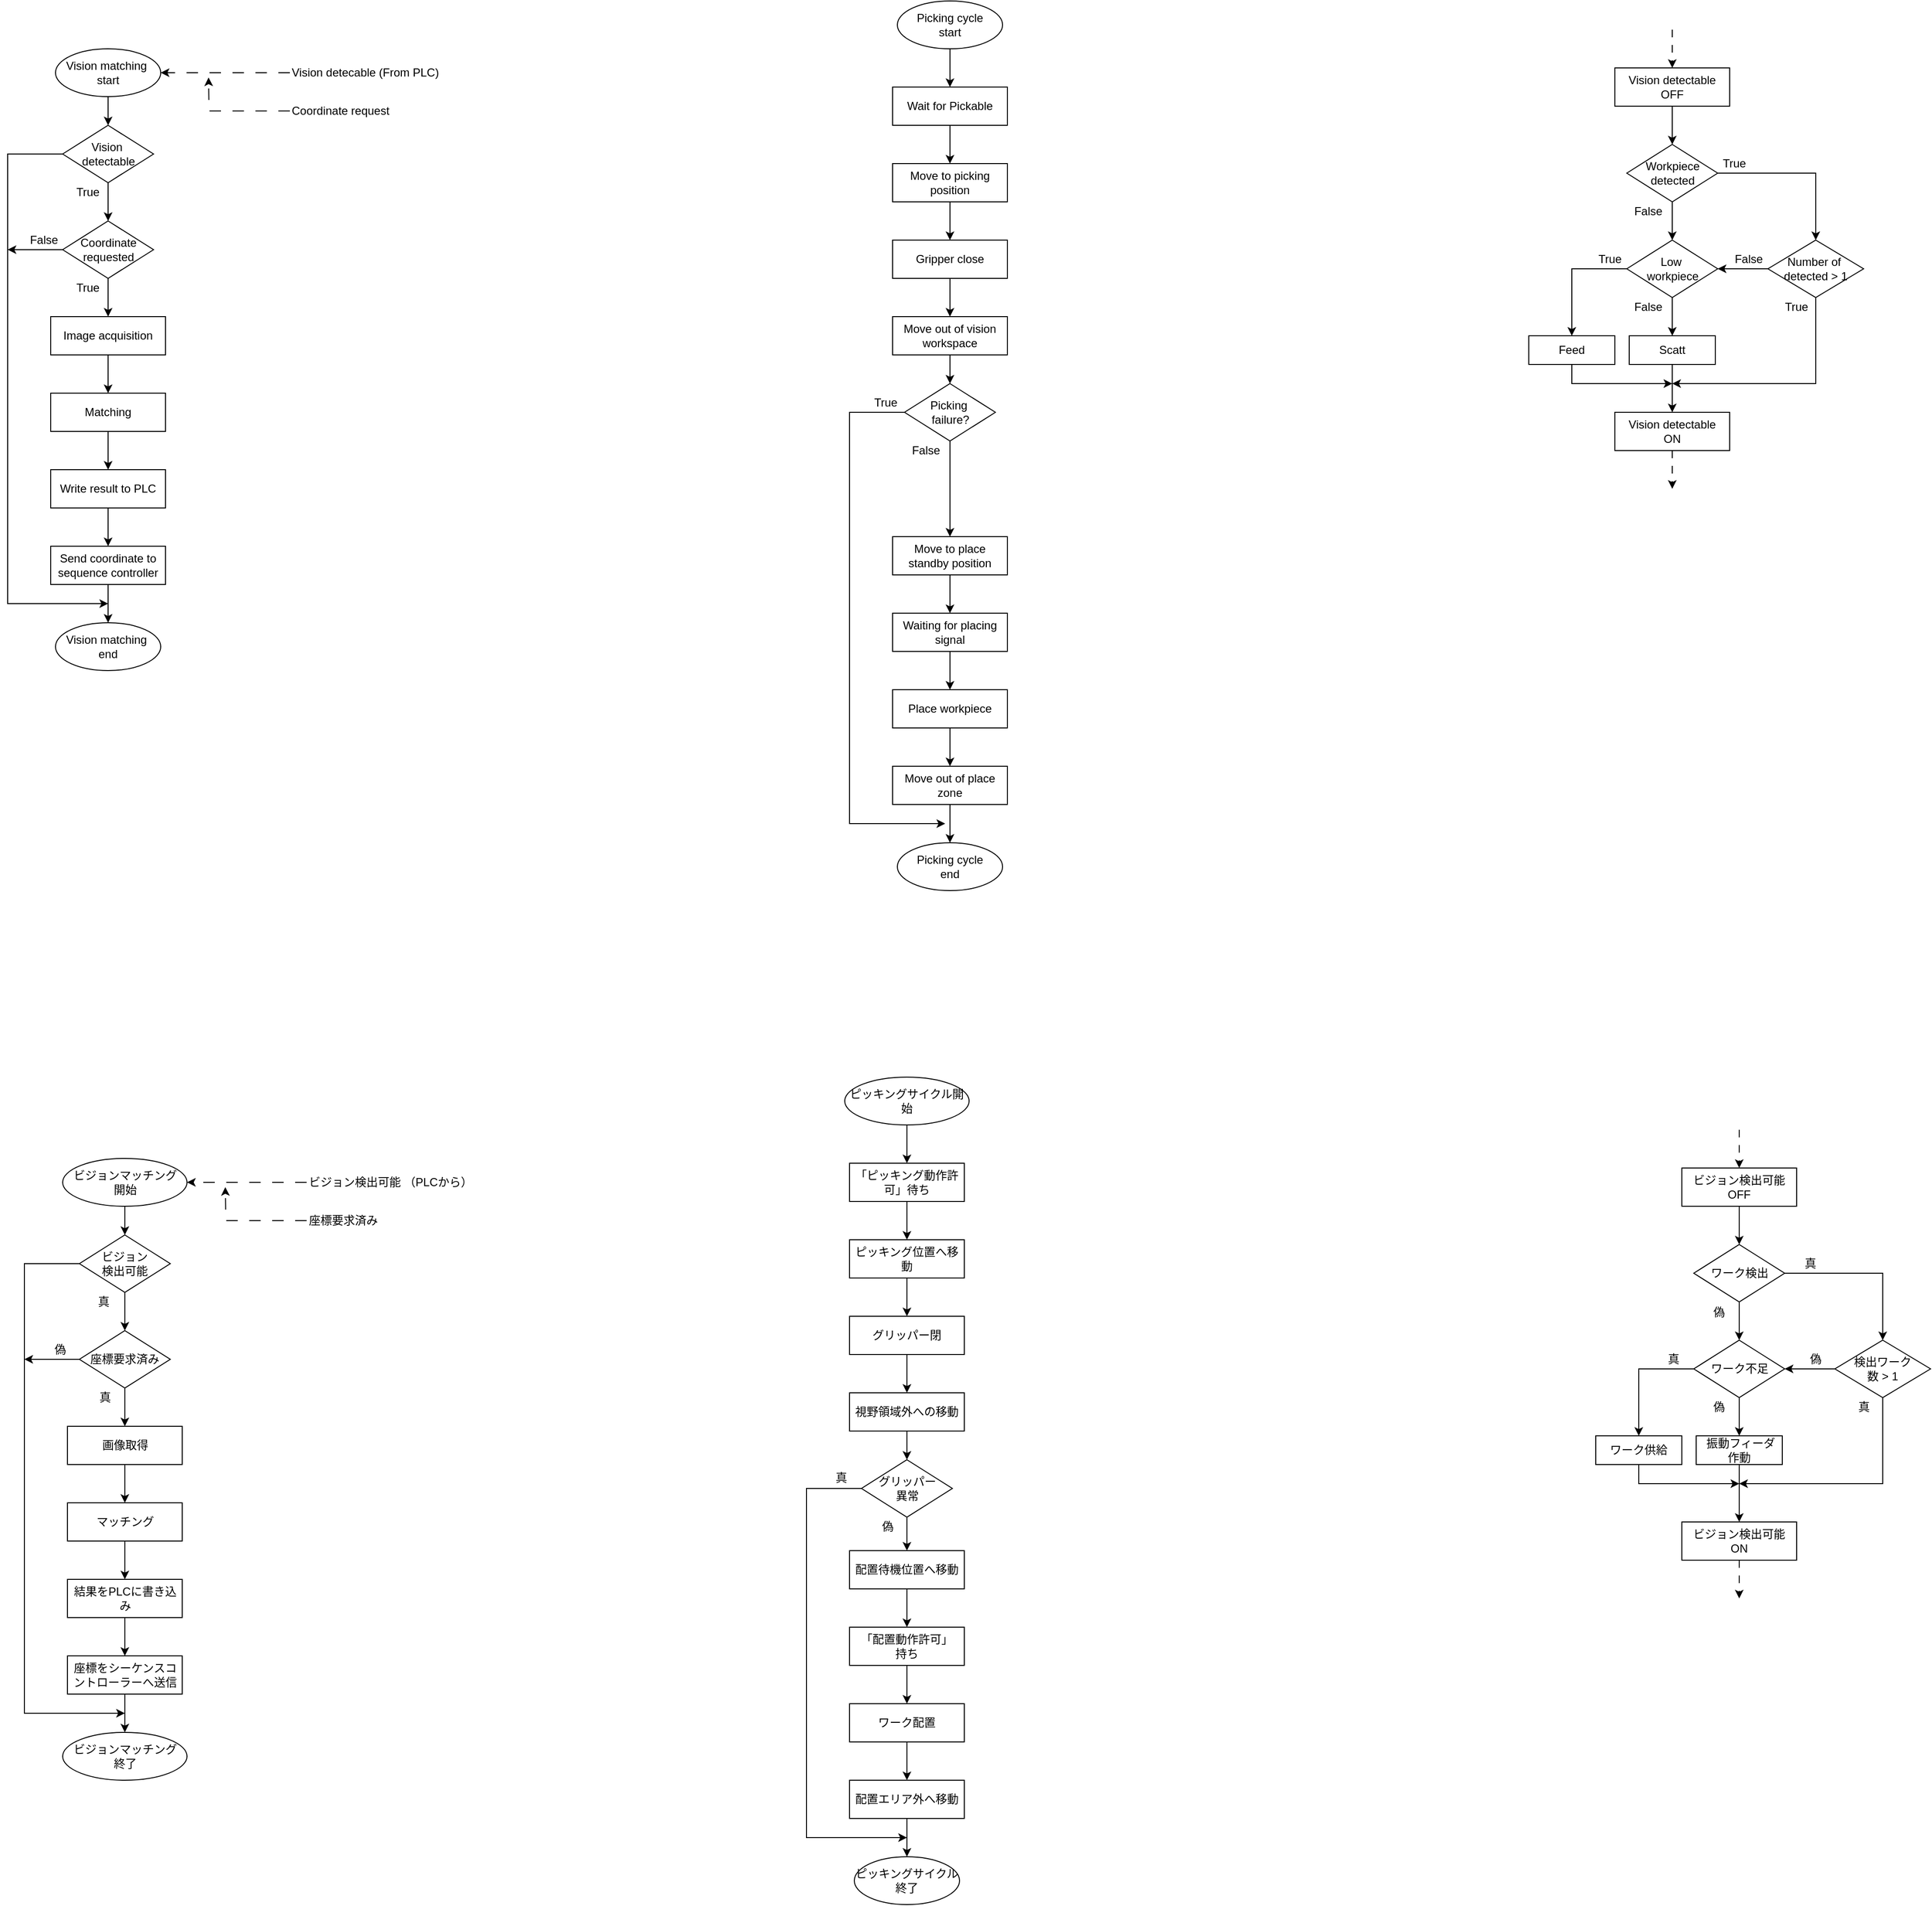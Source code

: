 <mxfile version="28.2.8">
  <diagram name="Page-1" id="Ecri18SrvrcFZe40nFy8">
    <mxGraphModel grid="1" page="1" gridSize="10" guides="1" tooltips="1" connect="1" arrows="1" fold="1" pageScale="1" pageWidth="850" pageHeight="1100" math="0" shadow="0">
      <root>
        <mxCell id="0" />
        <mxCell id="1" parent="0" />
        <mxCell id="Z6DM7grCVAEcrZtKitLY-8" style="edgeStyle=orthogonalEdgeStyle;rounded=0;orthogonalLoop=1;jettySize=auto;html=1;entryX=0.5;entryY=0;entryDx=0;entryDy=0;" edge="1" parent="1" source="Z6DM7grCVAEcrZtKitLY-1" target="Z6DM7grCVAEcrZtKitLY-6">
          <mxGeometry relative="1" as="geometry" />
        </mxCell>
        <mxCell id="Z6DM7grCVAEcrZtKitLY-1" value="Vision matching&amp;nbsp;&lt;div&gt;start&lt;/div&gt;" style="ellipse;whiteSpace=wrap;html=1;" vertex="1" parent="1">
          <mxGeometry x="270" y="80" width="110" height="50" as="geometry" />
        </mxCell>
        <mxCell id="Z6DM7grCVAEcrZtKitLY-11" style="edgeStyle=orthogonalEdgeStyle;rounded=0;orthogonalLoop=1;jettySize=auto;html=1;entryX=0.5;entryY=0;entryDx=0;entryDy=0;" edge="1" parent="1" source="Z6DM7grCVAEcrZtKitLY-2" target="Z6DM7grCVAEcrZtKitLY-3">
          <mxGeometry relative="1" as="geometry" />
        </mxCell>
        <mxCell id="Z6DM7grCVAEcrZtKitLY-2" value="Image&amp;nbsp;acquisition" style="rounded=0;whiteSpace=wrap;html=1;" vertex="1" parent="1">
          <mxGeometry x="265" y="360" width="120" height="40" as="geometry" />
        </mxCell>
        <mxCell id="Z6DM7grCVAEcrZtKitLY-12" style="edgeStyle=orthogonalEdgeStyle;rounded=0;orthogonalLoop=1;jettySize=auto;html=1;entryX=0.5;entryY=0;entryDx=0;entryDy=0;" edge="1" parent="1" source="Z6DM7grCVAEcrZtKitLY-3" target="Z6DM7grCVAEcrZtKitLY-4">
          <mxGeometry relative="1" as="geometry" />
        </mxCell>
        <mxCell id="Z6DM7grCVAEcrZtKitLY-3" value="Matching" style="rounded=0;whiteSpace=wrap;html=1;" vertex="1" parent="1">
          <mxGeometry x="265" y="440" width="120" height="40" as="geometry" />
        </mxCell>
        <mxCell id="Z6DM7grCVAEcrZtKitLY-13" style="edgeStyle=orthogonalEdgeStyle;rounded=0;orthogonalLoop=1;jettySize=auto;html=1;entryX=0.5;entryY=0;entryDx=0;entryDy=0;" edge="1" parent="1" source="Z6DM7grCVAEcrZtKitLY-4" target="Z6DM7grCVAEcrZtKitLY-5">
          <mxGeometry relative="1" as="geometry" />
        </mxCell>
        <mxCell id="Z6DM7grCVAEcrZtKitLY-4" value="Write result to PLC" style="rounded=0;whiteSpace=wrap;html=1;" vertex="1" parent="1">
          <mxGeometry x="265" y="520" width="120" height="40" as="geometry" />
        </mxCell>
        <mxCell id="Z6DM7grCVAEcrZtKitLY-16" style="edgeStyle=orthogonalEdgeStyle;rounded=0;orthogonalLoop=1;jettySize=auto;html=1;entryX=0.5;entryY=0;entryDx=0;entryDy=0;" edge="1" parent="1" source="Z6DM7grCVAEcrZtKitLY-5" target="Z6DM7grCVAEcrZtKitLY-15">
          <mxGeometry relative="1" as="geometry" />
        </mxCell>
        <mxCell id="Z6DM7grCVAEcrZtKitLY-5" value="Send coordinate to sequence controller" style="rounded=0;whiteSpace=wrap;html=1;" vertex="1" parent="1">
          <mxGeometry x="265" y="600" width="120" height="40" as="geometry" />
        </mxCell>
        <mxCell id="Z6DM7grCVAEcrZtKitLY-9" style="edgeStyle=orthogonalEdgeStyle;rounded=0;orthogonalLoop=1;jettySize=auto;html=1;" edge="1" parent="1" source="Z6DM7grCVAEcrZtKitLY-6" target="Z6DM7grCVAEcrZtKitLY-7">
          <mxGeometry relative="1" as="geometry" />
        </mxCell>
        <mxCell id="Z6DM7grCVAEcrZtKitLY-17" style="edgeStyle=orthogonalEdgeStyle;rounded=0;orthogonalLoop=1;jettySize=auto;html=1;exitX=0;exitY=0.5;exitDx=0;exitDy=0;" edge="1" parent="1" source="Z6DM7grCVAEcrZtKitLY-6">
          <mxGeometry relative="1" as="geometry">
            <mxPoint x="325" y="660" as="targetPoint" />
            <mxPoint x="220.0" y="191.579" as="sourcePoint" />
            <Array as="points">
              <mxPoint x="220" y="190" />
              <mxPoint x="220" y="660" />
            </Array>
          </mxGeometry>
        </mxCell>
        <mxCell id="Z6DM7grCVAEcrZtKitLY-6" value="Vision&amp;nbsp;&lt;div&gt;detectable&lt;/div&gt;" style="rhombus;whiteSpace=wrap;html=1;" vertex="1" parent="1">
          <mxGeometry x="277.5" y="160" width="95" height="60" as="geometry" />
        </mxCell>
        <mxCell id="Z6DM7grCVAEcrZtKitLY-10" style="edgeStyle=orthogonalEdgeStyle;rounded=0;orthogonalLoop=1;jettySize=auto;html=1;entryX=0.5;entryY=0;entryDx=0;entryDy=0;" edge="1" parent="1" source="Z6DM7grCVAEcrZtKitLY-7" target="Z6DM7grCVAEcrZtKitLY-2">
          <mxGeometry relative="1" as="geometry" />
        </mxCell>
        <mxCell id="Z6DM7grCVAEcrZtKitLY-18" style="edgeStyle=orthogonalEdgeStyle;rounded=0;orthogonalLoop=1;jettySize=auto;html=1;" edge="1" parent="1" source="Z6DM7grCVAEcrZtKitLY-7">
          <mxGeometry relative="1" as="geometry">
            <mxPoint x="220" y="290" as="targetPoint" />
          </mxGeometry>
        </mxCell>
        <mxCell id="Z6DM7grCVAEcrZtKitLY-7" value="Coordinate requested" style="rhombus;whiteSpace=wrap;html=1;" vertex="1" parent="1">
          <mxGeometry x="277.5" y="260" width="95" height="60" as="geometry" />
        </mxCell>
        <mxCell id="Z6DM7grCVAEcrZtKitLY-15" value="Vision matching&amp;nbsp;&lt;div&gt;end&lt;/div&gt;" style="ellipse;whiteSpace=wrap;html=1;" vertex="1" parent="1">
          <mxGeometry x="270" y="680" width="110" height="50" as="geometry" />
        </mxCell>
        <mxCell id="Z6DM7grCVAEcrZtKitLY-19" value="True" style="text;html=1;whiteSpace=wrap;strokeColor=none;fillColor=none;align=center;verticalAlign=middle;rounded=0;" vertex="1" parent="1">
          <mxGeometry x="283.5" y="220" width="40" height="20" as="geometry" />
        </mxCell>
        <mxCell id="Z6DM7grCVAEcrZtKitLY-20" value="True" style="text;html=1;whiteSpace=wrap;strokeColor=none;fillColor=none;align=center;verticalAlign=middle;rounded=0;" vertex="1" parent="1">
          <mxGeometry x="284" y="320" width="40" height="20" as="geometry" />
        </mxCell>
        <mxCell id="Z6DM7grCVAEcrZtKitLY-21" value="False" style="text;html=1;whiteSpace=wrap;strokeColor=none;fillColor=none;align=center;verticalAlign=middle;rounded=0;" vertex="1" parent="1">
          <mxGeometry x="237.5" y="270" width="40" height="20" as="geometry" />
        </mxCell>
        <mxCell id="Z6DM7grCVAEcrZtKitLY-22" value="False" style="text;html=1;whiteSpace=wrap;strokeColor=none;fillColor=none;align=center;verticalAlign=middle;rounded=0;" vertex="1" parent="1">
          <mxGeometry x="1160" y="490" width="40" height="20" as="geometry" />
        </mxCell>
        <mxCell id="Z6DM7grCVAEcrZtKitLY-26" style="edgeStyle=orthogonalEdgeStyle;rounded=0;orthogonalLoop=1;jettySize=auto;html=1;entryX=1;entryY=0.5;entryDx=0;entryDy=0;dashed=1;dashPattern=12 12;" edge="1" parent="1" source="Z6DM7grCVAEcrZtKitLY-24" target="Z6DM7grCVAEcrZtKitLY-1">
          <mxGeometry relative="1" as="geometry" />
        </mxCell>
        <mxCell id="Z6DM7grCVAEcrZtKitLY-24" value="Vision detecable (From PLC)" style="text;html=1;whiteSpace=wrap;strokeColor=none;fillColor=none;align=left;verticalAlign=middle;rounded=0;" vertex="1" parent="1">
          <mxGeometry x="515" y="90" width="165" height="30" as="geometry" />
        </mxCell>
        <mxCell id="Z6DM7grCVAEcrZtKitLY-27" style="edgeStyle=orthogonalEdgeStyle;rounded=0;orthogonalLoop=1;jettySize=auto;html=1;dashed=1;dashPattern=12 12;" edge="1" parent="1" source="Z6DM7grCVAEcrZtKitLY-25">
          <mxGeometry relative="1" as="geometry">
            <mxPoint x="430" y="110" as="targetPoint" />
          </mxGeometry>
        </mxCell>
        <mxCell id="Z6DM7grCVAEcrZtKitLY-25" value="Coordinate request" style="text;html=1;whiteSpace=wrap;strokeColor=none;fillColor=none;align=left;verticalAlign=middle;rounded=0;" vertex="1" parent="1">
          <mxGeometry x="515" y="130" width="115" height="30" as="geometry" />
        </mxCell>
        <mxCell id="Z6DM7grCVAEcrZtKitLY-46" style="edgeStyle=orthogonalEdgeStyle;rounded=0;orthogonalLoop=1;jettySize=auto;html=1;entryX=0.5;entryY=0;entryDx=0;entryDy=0;" edge="1" parent="1" source="Z6DM7grCVAEcrZtKitLY-30" target="Z6DM7grCVAEcrZtKitLY-34">
          <mxGeometry relative="1" as="geometry" />
        </mxCell>
        <mxCell id="Z6DM7grCVAEcrZtKitLY-30" value="Picking cycle&lt;div&gt;start&lt;/div&gt;" style="ellipse;whiteSpace=wrap;html=1;" vertex="1" parent="1">
          <mxGeometry x="1150" y="30" width="110" height="50" as="geometry" />
        </mxCell>
        <mxCell id="Z6DM7grCVAEcrZtKitLY-31" value="Picking cycle&lt;div&gt;end&lt;/div&gt;" style="ellipse;whiteSpace=wrap;html=1;" vertex="1" parent="1">
          <mxGeometry x="1150" y="910" width="110" height="50" as="geometry" />
        </mxCell>
        <mxCell id="Z6DM7grCVAEcrZtKitLY-47" style="edgeStyle=orthogonalEdgeStyle;rounded=0;orthogonalLoop=1;jettySize=auto;html=1;entryX=0.5;entryY=0;entryDx=0;entryDy=0;" edge="1" parent="1" source="Z6DM7grCVAEcrZtKitLY-34" target="Z6DM7grCVAEcrZtKitLY-35">
          <mxGeometry relative="1" as="geometry" />
        </mxCell>
        <mxCell id="Z6DM7grCVAEcrZtKitLY-34" value="Wait for Pickable" style="rounded=0;whiteSpace=wrap;html=1;" vertex="1" parent="1">
          <mxGeometry x="1145" y="120" width="120" height="40" as="geometry" />
        </mxCell>
        <mxCell id="Z6DM7grCVAEcrZtKitLY-49" style="edgeStyle=orthogonalEdgeStyle;rounded=0;orthogonalLoop=1;jettySize=auto;html=1;entryX=0.5;entryY=0;entryDx=0;entryDy=0;" edge="1" parent="1" source="Z6DM7grCVAEcrZtKitLY-35" target="Z6DM7grCVAEcrZtKitLY-36">
          <mxGeometry relative="1" as="geometry" />
        </mxCell>
        <mxCell id="Z6DM7grCVAEcrZtKitLY-35" value="Move to picking position" style="rounded=0;whiteSpace=wrap;html=1;" vertex="1" parent="1">
          <mxGeometry x="1145" y="200" width="120" height="40" as="geometry" />
        </mxCell>
        <mxCell id="Z6DM7grCVAEcrZtKitLY-50" style="edgeStyle=orthogonalEdgeStyle;rounded=0;orthogonalLoop=1;jettySize=auto;html=1;entryX=0.5;entryY=0;entryDx=0;entryDy=0;" edge="1" parent="1" source="Z6DM7grCVAEcrZtKitLY-36" target="Z6DM7grCVAEcrZtKitLY-37">
          <mxGeometry relative="1" as="geometry" />
        </mxCell>
        <mxCell id="Z6DM7grCVAEcrZtKitLY-36" value="Gripper close" style="rounded=0;whiteSpace=wrap;html=1;" vertex="1" parent="1">
          <mxGeometry x="1145" y="280" width="120" height="40" as="geometry" />
        </mxCell>
        <mxCell id="Z6DM7grCVAEcrZtKitLY-51" style="edgeStyle=orthogonalEdgeStyle;rounded=0;orthogonalLoop=1;jettySize=auto;html=1;entryX=0.5;entryY=0;entryDx=0;entryDy=0;" edge="1" parent="1" source="Z6DM7grCVAEcrZtKitLY-37" target="Z6DM7grCVAEcrZtKitLY-41">
          <mxGeometry relative="1" as="geometry" />
        </mxCell>
        <mxCell id="Z6DM7grCVAEcrZtKitLY-37" value="Move out of vision workspace" style="rounded=0;whiteSpace=wrap;html=1;" vertex="1" parent="1">
          <mxGeometry x="1145" y="360" width="120" height="40" as="geometry" />
        </mxCell>
        <mxCell id="Z6DM7grCVAEcrZtKitLY-54" style="edgeStyle=orthogonalEdgeStyle;rounded=0;orthogonalLoop=1;jettySize=auto;html=1;entryX=0.5;entryY=0;entryDx=0;entryDy=0;" edge="1" parent="1" source="Z6DM7grCVAEcrZtKitLY-38" target="Z6DM7grCVAEcrZtKitLY-43">
          <mxGeometry relative="1" as="geometry" />
        </mxCell>
        <mxCell id="Z6DM7grCVAEcrZtKitLY-38" value="Move to place&lt;div&gt;standby position&lt;/div&gt;" style="rounded=0;whiteSpace=wrap;html=1;" vertex="1" parent="1">
          <mxGeometry x="1145" y="590" width="120" height="40" as="geometry" />
        </mxCell>
        <mxCell id="Z6DM7grCVAEcrZtKitLY-52" style="edgeStyle=orthogonalEdgeStyle;rounded=0;orthogonalLoop=1;jettySize=auto;html=1;entryX=0.5;entryY=0;entryDx=0;entryDy=0;" edge="1" parent="1" source="Z6DM7grCVAEcrZtKitLY-41" target="Z6DM7grCVAEcrZtKitLY-38">
          <mxGeometry relative="1" as="geometry">
            <mxPoint x="1205" y="520" as="targetPoint" />
          </mxGeometry>
        </mxCell>
        <mxCell id="Z6DM7grCVAEcrZtKitLY-59" style="edgeStyle=orthogonalEdgeStyle;rounded=0;orthogonalLoop=1;jettySize=auto;html=1;" edge="1" parent="1" source="Z6DM7grCVAEcrZtKitLY-41">
          <mxGeometry relative="1" as="geometry">
            <mxPoint x="1200" y="890" as="targetPoint" />
            <Array as="points">
              <mxPoint x="1100" y="460" />
              <mxPoint x="1100" y="890" />
            </Array>
          </mxGeometry>
        </mxCell>
        <mxCell id="Z6DM7grCVAEcrZtKitLY-41" value="Picking&amp;nbsp;&lt;div&gt;failure?&lt;/div&gt;" style="rhombus;whiteSpace=wrap;html=1;" vertex="1" parent="1">
          <mxGeometry x="1157.5" y="430" width="95" height="60" as="geometry" />
        </mxCell>
        <mxCell id="Z6DM7grCVAEcrZtKitLY-55" style="edgeStyle=orthogonalEdgeStyle;rounded=0;orthogonalLoop=1;jettySize=auto;html=1;entryX=0.5;entryY=0;entryDx=0;entryDy=0;" edge="1" parent="1" source="Z6DM7grCVAEcrZtKitLY-43" target="Z6DM7grCVAEcrZtKitLY-44">
          <mxGeometry relative="1" as="geometry" />
        </mxCell>
        <mxCell id="Z6DM7grCVAEcrZtKitLY-43" value="Waiting for placing&lt;div&gt;signal&lt;/div&gt;" style="rounded=0;whiteSpace=wrap;html=1;" vertex="1" parent="1">
          <mxGeometry x="1145" y="670" width="120" height="40" as="geometry" />
        </mxCell>
        <mxCell id="Z6DM7grCVAEcrZtKitLY-56" style="edgeStyle=orthogonalEdgeStyle;rounded=0;orthogonalLoop=1;jettySize=auto;html=1;" edge="1" parent="1" source="Z6DM7grCVAEcrZtKitLY-44" target="Z6DM7grCVAEcrZtKitLY-45">
          <mxGeometry relative="1" as="geometry" />
        </mxCell>
        <mxCell id="Z6DM7grCVAEcrZtKitLY-44" value="Place workpiece" style="rounded=0;whiteSpace=wrap;html=1;" vertex="1" parent="1">
          <mxGeometry x="1145" y="750" width="120" height="40" as="geometry" />
        </mxCell>
        <mxCell id="Z6DM7grCVAEcrZtKitLY-57" style="edgeStyle=orthogonalEdgeStyle;rounded=0;orthogonalLoop=1;jettySize=auto;html=1;entryX=0.5;entryY=0;entryDx=0;entryDy=0;" edge="1" parent="1" source="Z6DM7grCVAEcrZtKitLY-45" target="Z6DM7grCVAEcrZtKitLY-31">
          <mxGeometry relative="1" as="geometry" />
        </mxCell>
        <mxCell id="Z6DM7grCVAEcrZtKitLY-45" value="Move out of place zone" style="rounded=0;whiteSpace=wrap;html=1;" vertex="1" parent="1">
          <mxGeometry x="1145" y="830" width="120" height="40" as="geometry" />
        </mxCell>
        <mxCell id="Z6DM7grCVAEcrZtKitLY-62" value="True" style="text;html=1;whiteSpace=wrap;strokeColor=none;fillColor=none;align=center;verticalAlign=middle;rounded=0;" vertex="1" parent="1">
          <mxGeometry x="1117.5" y="440" width="40" height="20" as="geometry" />
        </mxCell>
        <mxCell id="Z6DM7grCVAEcrZtKitLY-85" style="edgeStyle=orthogonalEdgeStyle;rounded=0;orthogonalLoop=1;jettySize=auto;html=1;entryX=0.5;entryY=0;entryDx=0;entryDy=0;" edge="1" parent="1" source="Z6DM7grCVAEcrZtKitLY-64" target="Z6DM7grCVAEcrZtKitLY-69">
          <mxGeometry relative="1" as="geometry" />
        </mxCell>
        <mxCell id="Z6DM7grCVAEcrZtKitLY-88" style="edgeStyle=orthogonalEdgeStyle;rounded=0;orthogonalLoop=1;jettySize=auto;html=1;entryX=0.5;entryY=0;entryDx=0;entryDy=0;" edge="1" parent="1" source="Z6DM7grCVAEcrZtKitLY-64" target="Z6DM7grCVAEcrZtKitLY-65">
          <mxGeometry relative="1" as="geometry" />
        </mxCell>
        <mxCell id="Z6DM7grCVAEcrZtKitLY-64" value="Workpiece detected" style="rhombus;whiteSpace=wrap;html=1;" vertex="1" parent="1">
          <mxGeometry x="1912.5" y="180" width="95" height="60" as="geometry" />
        </mxCell>
        <mxCell id="Z6DM7grCVAEcrZtKitLY-87" style="edgeStyle=orthogonalEdgeStyle;rounded=0;orthogonalLoop=1;jettySize=auto;html=1;exitX=0.5;exitY=1;exitDx=0;exitDy=0;" edge="1" parent="1" source="Z6DM7grCVAEcrZtKitLY-65">
          <mxGeometry relative="1" as="geometry">
            <mxPoint x="1960" y="430" as="targetPoint" />
            <mxPoint x="2107.487" y="349.992" as="sourcePoint" />
            <Array as="points">
              <mxPoint x="2110" y="430" />
            </Array>
          </mxGeometry>
        </mxCell>
        <mxCell id="Z6DM7grCVAEcrZtKitLY-97" style="edgeStyle=orthogonalEdgeStyle;rounded=0;orthogonalLoop=1;jettySize=auto;html=1;entryX=1;entryY=0.5;entryDx=0;entryDy=0;" edge="1" parent="1" source="Z6DM7grCVAEcrZtKitLY-65" target="Z6DM7grCVAEcrZtKitLY-69">
          <mxGeometry relative="1" as="geometry" />
        </mxCell>
        <mxCell id="Z6DM7grCVAEcrZtKitLY-65" value="Number of&amp;nbsp;&lt;div&gt;detected &amp;gt; 1&lt;/div&gt;" style="rhombus;whiteSpace=wrap;html=1;" vertex="1" parent="1">
          <mxGeometry x="2060" y="280" width="100" height="60" as="geometry" />
        </mxCell>
        <mxCell id="Z6DM7grCVAEcrZtKitLY-72" style="edgeStyle=orthogonalEdgeStyle;rounded=0;orthogonalLoop=1;jettySize=auto;html=1;entryX=0.5;entryY=0;entryDx=0;entryDy=0;" edge="1" parent="1" source="Z6DM7grCVAEcrZtKitLY-66" target="Z6DM7grCVAEcrZtKitLY-64">
          <mxGeometry relative="1" as="geometry" />
        </mxCell>
        <mxCell id="Z6DM7grCVAEcrZtKitLY-66" value="Vision detectable&lt;div&gt;OFF&lt;/div&gt;" style="rounded=0;whiteSpace=wrap;html=1;" vertex="1" parent="1">
          <mxGeometry x="1900" y="100" width="120" height="40" as="geometry" />
        </mxCell>
        <mxCell id="Z6DM7grCVAEcrZtKitLY-68" value="Vision detectable&lt;div&gt;ON&lt;/div&gt;" style="rounded=0;whiteSpace=wrap;html=1;" vertex="1" parent="1">
          <mxGeometry x="1900" y="460" width="120" height="40" as="geometry" />
        </mxCell>
        <mxCell id="Z6DM7grCVAEcrZtKitLY-76" style="edgeStyle=orthogonalEdgeStyle;rounded=0;orthogonalLoop=1;jettySize=auto;html=1;entryX=0.5;entryY=0;entryDx=0;entryDy=0;" edge="1" parent="1" source="Z6DM7grCVAEcrZtKitLY-69" target="Z6DM7grCVAEcrZtKitLY-70">
          <mxGeometry relative="1" as="geometry" />
        </mxCell>
        <mxCell id="Z6DM7grCVAEcrZtKitLY-84" style="edgeStyle=orthogonalEdgeStyle;rounded=0;orthogonalLoop=1;jettySize=auto;html=1;entryX=0.5;entryY=0;entryDx=0;entryDy=0;" edge="1" parent="1" source="Z6DM7grCVAEcrZtKitLY-69" target="Z6DM7grCVAEcrZtKitLY-71">
          <mxGeometry relative="1" as="geometry" />
        </mxCell>
        <mxCell id="Z6DM7grCVAEcrZtKitLY-69" value="Low&amp;nbsp;&lt;div&gt;workpiece&lt;/div&gt;" style="rhombus;whiteSpace=wrap;html=1;" vertex="1" parent="1">
          <mxGeometry x="1912.5" y="280" width="95" height="60" as="geometry" />
        </mxCell>
        <mxCell id="Z6DM7grCVAEcrZtKitLY-80" style="edgeStyle=orthogonalEdgeStyle;rounded=0;orthogonalLoop=1;jettySize=auto;html=1;" edge="1" parent="1" source="Z6DM7grCVAEcrZtKitLY-70">
          <mxGeometry relative="1" as="geometry">
            <mxPoint x="1960" y="430" as="targetPoint" />
            <Array as="points">
              <mxPoint x="1855" y="430" />
            </Array>
          </mxGeometry>
        </mxCell>
        <mxCell id="Z6DM7grCVAEcrZtKitLY-70" value="Feed" style="rounded=0;whiteSpace=wrap;html=1;" vertex="1" parent="1">
          <mxGeometry x="1810" y="380" width="90" height="30" as="geometry" />
        </mxCell>
        <mxCell id="Z6DM7grCVAEcrZtKitLY-77" style="edgeStyle=orthogonalEdgeStyle;rounded=0;orthogonalLoop=1;jettySize=auto;html=1;entryX=0.5;entryY=0;entryDx=0;entryDy=0;" edge="1" parent="1" source="Z6DM7grCVAEcrZtKitLY-71" target="Z6DM7grCVAEcrZtKitLY-68">
          <mxGeometry relative="1" as="geometry" />
        </mxCell>
        <mxCell id="Z6DM7grCVAEcrZtKitLY-71" value="Scatt" style="rounded=0;whiteSpace=wrap;html=1;" vertex="1" parent="1">
          <mxGeometry x="1915" y="380" width="90" height="30" as="geometry" />
        </mxCell>
        <mxCell id="Z6DM7grCVAEcrZtKitLY-89" value="" style="endArrow=classic;html=1;rounded=0;entryX=0.5;entryY=0;entryDx=0;entryDy=0;dashed=1;dashPattern=8 8;" edge="1" parent="1" target="Z6DM7grCVAEcrZtKitLY-66">
          <mxGeometry width="50" height="50" relative="1" as="geometry">
            <mxPoint x="1960" y="60" as="sourcePoint" />
            <mxPoint x="1900" y="40" as="targetPoint" />
          </mxGeometry>
        </mxCell>
        <mxCell id="Z6DM7grCVAEcrZtKitLY-92" value="" style="endArrow=classic;html=1;rounded=0;exitX=0.5;exitY=1;exitDx=0;exitDy=0;dashed=1;dashPattern=8 8;" edge="1" parent="1" source="Z6DM7grCVAEcrZtKitLY-68">
          <mxGeometry width="50" height="50" relative="1" as="geometry">
            <mxPoint x="1959.7" y="510" as="sourcePoint" />
            <mxPoint x="1960" y="540" as="targetPoint" />
          </mxGeometry>
        </mxCell>
        <mxCell id="Z6DM7grCVAEcrZtKitLY-93" value="True" style="text;html=1;whiteSpace=wrap;strokeColor=none;fillColor=none;align=center;verticalAlign=middle;rounded=0;" vertex="1" parent="1">
          <mxGeometry x="2005" y="190" width="40" height="20" as="geometry" />
        </mxCell>
        <mxCell id="Z6DM7grCVAEcrZtKitLY-96" value="True" style="text;html=1;whiteSpace=wrap;strokeColor=none;fillColor=none;align=center;verticalAlign=middle;rounded=0;" vertex="1" parent="1">
          <mxGeometry x="1875" y="290" width="40" height="20" as="geometry" />
        </mxCell>
        <mxCell id="Z6DM7grCVAEcrZtKitLY-99" value="False" style="text;html=1;whiteSpace=wrap;strokeColor=none;fillColor=none;align=center;verticalAlign=middle;rounded=0;" vertex="1" parent="1">
          <mxGeometry x="1915" y="340" width="40" height="20" as="geometry" />
        </mxCell>
        <mxCell id="Z6DM7grCVAEcrZtKitLY-102" value="False" style="text;html=1;whiteSpace=wrap;strokeColor=none;fillColor=none;align=center;verticalAlign=middle;rounded=0;" vertex="1" parent="1">
          <mxGeometry x="1915" y="240" width="40" height="20" as="geometry" />
        </mxCell>
        <mxCell id="Z6DM7grCVAEcrZtKitLY-103" value="False" style="text;html=1;whiteSpace=wrap;strokeColor=none;fillColor=none;align=center;verticalAlign=middle;rounded=0;" vertex="1" parent="1">
          <mxGeometry x="2020" y="290" width="40" height="20" as="geometry" />
        </mxCell>
        <mxCell id="Z6DM7grCVAEcrZtKitLY-104" value="True" style="text;html=1;whiteSpace=wrap;strokeColor=none;fillColor=none;align=center;verticalAlign=middle;rounded=0;" vertex="1" parent="1">
          <mxGeometry x="2070" y="340" width="40" height="20" as="geometry" />
        </mxCell>
        <mxCell id="Z6DM7grCVAEcrZtKitLY-106" style="edgeStyle=orthogonalEdgeStyle;rounded=0;orthogonalLoop=1;jettySize=auto;html=1;entryX=0.5;entryY=0;entryDx=0;entryDy=0;" edge="1" parent="1" source="Z6DM7grCVAEcrZtKitLY-107" target="Z6DM7grCVAEcrZtKitLY-118">
          <mxGeometry relative="1" as="geometry" />
        </mxCell>
        <mxCell id="Z6DM7grCVAEcrZtKitLY-107" value="ビジョンマッチング&lt;div&gt;開始&lt;/div&gt;" style="ellipse;whiteSpace=wrap;html=1;" vertex="1" parent="1">
          <mxGeometry x="277.5" y="1240" width="130" height="50" as="geometry" />
        </mxCell>
        <mxCell id="Z6DM7grCVAEcrZtKitLY-108" style="edgeStyle=orthogonalEdgeStyle;rounded=0;orthogonalLoop=1;jettySize=auto;html=1;entryX=0.5;entryY=0;entryDx=0;entryDy=0;" edge="1" parent="1" source="Z6DM7grCVAEcrZtKitLY-109" target="Z6DM7grCVAEcrZtKitLY-111">
          <mxGeometry relative="1" as="geometry" />
        </mxCell>
        <mxCell id="Z6DM7grCVAEcrZtKitLY-109" value="画像取得" style="rounded=0;whiteSpace=wrap;html=1;" vertex="1" parent="1">
          <mxGeometry x="282.5" y="1520" width="120" height="40" as="geometry" />
        </mxCell>
        <mxCell id="Z6DM7grCVAEcrZtKitLY-110" style="edgeStyle=orthogonalEdgeStyle;rounded=0;orthogonalLoop=1;jettySize=auto;html=1;entryX=0.5;entryY=0;entryDx=0;entryDy=0;" edge="1" parent="1" source="Z6DM7grCVAEcrZtKitLY-111" target="Z6DM7grCVAEcrZtKitLY-113">
          <mxGeometry relative="1" as="geometry" />
        </mxCell>
        <mxCell id="Z6DM7grCVAEcrZtKitLY-111" value="マッチング" style="rounded=0;whiteSpace=wrap;html=1;" vertex="1" parent="1">
          <mxGeometry x="282.5" y="1600" width="120" height="40" as="geometry" />
        </mxCell>
        <mxCell id="Z6DM7grCVAEcrZtKitLY-112" style="edgeStyle=orthogonalEdgeStyle;rounded=0;orthogonalLoop=1;jettySize=auto;html=1;entryX=0.5;entryY=0;entryDx=0;entryDy=0;" edge="1" parent="1" source="Z6DM7grCVAEcrZtKitLY-113" target="Z6DM7grCVAEcrZtKitLY-115">
          <mxGeometry relative="1" as="geometry" />
        </mxCell>
        <mxCell id="Z6DM7grCVAEcrZtKitLY-113" value="結果をPLCに書き込み" style="rounded=0;whiteSpace=wrap;html=1;" vertex="1" parent="1">
          <mxGeometry x="282.5" y="1680" width="120" height="40" as="geometry" />
        </mxCell>
        <mxCell id="Z6DM7grCVAEcrZtKitLY-114" style="edgeStyle=orthogonalEdgeStyle;rounded=0;orthogonalLoop=1;jettySize=auto;html=1;entryX=0.5;entryY=0;entryDx=0;entryDy=0;" edge="1" parent="1" source="Z6DM7grCVAEcrZtKitLY-115" target="Z6DM7grCVAEcrZtKitLY-122">
          <mxGeometry relative="1" as="geometry" />
        </mxCell>
        <mxCell id="Z6DM7grCVAEcrZtKitLY-115" value="座標をシーケンスコントローラーへ送信" style="rounded=0;whiteSpace=wrap;html=1;" vertex="1" parent="1">
          <mxGeometry x="282.5" y="1760" width="120" height="40" as="geometry" />
        </mxCell>
        <mxCell id="Z6DM7grCVAEcrZtKitLY-116" style="edgeStyle=orthogonalEdgeStyle;rounded=0;orthogonalLoop=1;jettySize=auto;html=1;" edge="1" parent="1" source="Z6DM7grCVAEcrZtKitLY-118" target="Z6DM7grCVAEcrZtKitLY-121">
          <mxGeometry relative="1" as="geometry" />
        </mxCell>
        <mxCell id="Z6DM7grCVAEcrZtKitLY-117" style="edgeStyle=orthogonalEdgeStyle;rounded=0;orthogonalLoop=1;jettySize=auto;html=1;exitX=0;exitY=0.5;exitDx=0;exitDy=0;" edge="1" parent="1" source="Z6DM7grCVAEcrZtKitLY-118">
          <mxGeometry relative="1" as="geometry">
            <mxPoint x="342.5" y="1820" as="targetPoint" />
            <mxPoint x="237.5" y="1351.579" as="sourcePoint" />
            <Array as="points">
              <mxPoint x="237.5" y="1350" />
              <mxPoint x="237.5" y="1820" />
            </Array>
          </mxGeometry>
        </mxCell>
        <mxCell id="Z6DM7grCVAEcrZtKitLY-118" value="ビジョン&lt;div&gt;検出可能&lt;/div&gt;" style="rhombus;whiteSpace=wrap;html=1;" vertex="1" parent="1">
          <mxGeometry x="295" y="1320" width="95" height="60" as="geometry" />
        </mxCell>
        <mxCell id="Z6DM7grCVAEcrZtKitLY-119" style="edgeStyle=orthogonalEdgeStyle;rounded=0;orthogonalLoop=1;jettySize=auto;html=1;entryX=0.5;entryY=0;entryDx=0;entryDy=0;" edge="1" parent="1" source="Z6DM7grCVAEcrZtKitLY-121" target="Z6DM7grCVAEcrZtKitLY-109">
          <mxGeometry relative="1" as="geometry" />
        </mxCell>
        <mxCell id="Z6DM7grCVAEcrZtKitLY-120" style="edgeStyle=orthogonalEdgeStyle;rounded=0;orthogonalLoop=1;jettySize=auto;html=1;" edge="1" parent="1" source="Z6DM7grCVAEcrZtKitLY-121">
          <mxGeometry relative="1" as="geometry">
            <mxPoint x="237.5" y="1450" as="targetPoint" />
          </mxGeometry>
        </mxCell>
        <mxCell id="Z6DM7grCVAEcrZtKitLY-121" value="座標要求済み" style="rhombus;whiteSpace=wrap;html=1;" vertex="1" parent="1">
          <mxGeometry x="295" y="1420" width="95" height="60" as="geometry" />
        </mxCell>
        <mxCell id="Z6DM7grCVAEcrZtKitLY-122" value="ビジョンマッチング&lt;div&gt;終了&lt;/div&gt;" style="ellipse;whiteSpace=wrap;html=1;" vertex="1" parent="1">
          <mxGeometry x="277.5" y="1840" width="130" height="50" as="geometry" />
        </mxCell>
        <mxCell id="Z6DM7grCVAEcrZtKitLY-123" value="真" style="text;html=1;whiteSpace=wrap;strokeColor=none;fillColor=none;align=center;verticalAlign=middle;rounded=0;" vertex="1" parent="1">
          <mxGeometry x="300" y="1380" width="41" height="20" as="geometry" />
        </mxCell>
        <mxCell id="Z6DM7grCVAEcrZtKitLY-124" value="真" style="text;html=1;whiteSpace=wrap;strokeColor=none;fillColor=none;align=center;verticalAlign=middle;rounded=0;" vertex="1" parent="1">
          <mxGeometry x="301.5" y="1480" width="40" height="20" as="geometry" />
        </mxCell>
        <mxCell id="Z6DM7grCVAEcrZtKitLY-125" value="偽" style="text;html=1;whiteSpace=wrap;strokeColor=none;fillColor=none;align=center;verticalAlign=middle;rounded=0;" vertex="1" parent="1">
          <mxGeometry x="255" y="1430" width="40" height="20" as="geometry" />
        </mxCell>
        <mxCell id="Z6DM7grCVAEcrZtKitLY-126" style="edgeStyle=orthogonalEdgeStyle;rounded=0;orthogonalLoop=1;jettySize=auto;html=1;entryX=1;entryY=0.5;entryDx=0;entryDy=0;dashed=1;dashPattern=12 12;" edge="1" parent="1" source="Z6DM7grCVAEcrZtKitLY-127" target="Z6DM7grCVAEcrZtKitLY-107">
          <mxGeometry relative="1" as="geometry" />
        </mxCell>
        <mxCell id="Z6DM7grCVAEcrZtKitLY-127" value="&lt;span style=&quot;text-align: center;&quot;&gt;ビジョン&lt;/span&gt;&lt;span style=&quot;background-color: transparent; color: light-dark(rgb(0, 0, 0), rgb(255, 255, 255)); text-align: center;&quot;&gt;検出可能 （PLCから）&lt;/span&gt;" style="text;html=1;whiteSpace=wrap;strokeColor=none;fillColor=none;align=left;verticalAlign=middle;rounded=0;" vertex="1" parent="1">
          <mxGeometry x="532.5" y="1250" width="175" height="30" as="geometry" />
        </mxCell>
        <mxCell id="Z6DM7grCVAEcrZtKitLY-128" style="edgeStyle=orthogonalEdgeStyle;rounded=0;orthogonalLoop=1;jettySize=auto;html=1;dashed=1;dashPattern=12 12;" edge="1" parent="1" source="Z6DM7grCVAEcrZtKitLY-129">
          <mxGeometry relative="1" as="geometry">
            <mxPoint x="447.5" y="1270" as="targetPoint" />
          </mxGeometry>
        </mxCell>
        <mxCell id="Z6DM7grCVAEcrZtKitLY-129" value="&lt;span style=&quot;text-align: center;&quot;&gt;座標要求済み&lt;/span&gt;" style="text;html=1;whiteSpace=wrap;strokeColor=none;fillColor=none;align=left;verticalAlign=middle;rounded=0;" vertex="1" parent="1">
          <mxGeometry x="532.5" y="1290" width="115" height="30" as="geometry" />
        </mxCell>
        <mxCell id="Z6DM7grCVAEcrZtKitLY-130" value="偽" style="text;html=1;whiteSpace=wrap;strokeColor=none;fillColor=none;align=center;verticalAlign=middle;rounded=0;" vertex="1" parent="1">
          <mxGeometry x="1120" y="1615" width="40" height="20" as="geometry" />
        </mxCell>
        <mxCell id="Z6DM7grCVAEcrZtKitLY-131" style="edgeStyle=orthogonalEdgeStyle;rounded=0;orthogonalLoop=1;jettySize=auto;html=1;entryX=0.5;entryY=0;entryDx=0;entryDy=0;" edge="1" parent="1" source="Z6DM7grCVAEcrZtKitLY-143" target="Z6DM7grCVAEcrZtKitLY-145">
          <mxGeometry relative="1" as="geometry" />
        </mxCell>
        <mxCell id="Z6DM7grCVAEcrZtKitLY-132" style="edgeStyle=orthogonalEdgeStyle;rounded=0;orthogonalLoop=1;jettySize=auto;html=1;entryX=0.5;entryY=0;entryDx=0;entryDy=0;" edge="1" parent="1" source="Z6DM7grCVAEcrZtKitLY-145" target="Z6DM7grCVAEcrZtKitLY-146">
          <mxGeometry relative="1" as="geometry" />
        </mxCell>
        <mxCell id="Z6DM7grCVAEcrZtKitLY-133" style="edgeStyle=orthogonalEdgeStyle;rounded=0;orthogonalLoop=1;jettySize=auto;html=1;entryX=0.5;entryY=0;entryDx=0;entryDy=0;" edge="1" parent="1" source="Z6DM7grCVAEcrZtKitLY-146" target="Z6DM7grCVAEcrZtKitLY-147">
          <mxGeometry relative="1" as="geometry" />
        </mxCell>
        <mxCell id="Z6DM7grCVAEcrZtKitLY-134" style="edgeStyle=orthogonalEdgeStyle;rounded=0;orthogonalLoop=1;jettySize=auto;html=1;entryX=0.5;entryY=0;entryDx=0;entryDy=0;" edge="1" parent="1" source="Z6DM7grCVAEcrZtKitLY-147" target="Z6DM7grCVAEcrZtKitLY-148">
          <mxGeometry relative="1" as="geometry" />
        </mxCell>
        <mxCell id="Z6DM7grCVAEcrZtKitLY-135" style="edgeStyle=orthogonalEdgeStyle;rounded=0;orthogonalLoop=1;jettySize=auto;html=1;entryX=0.5;entryY=0;entryDx=0;entryDy=0;" edge="1" parent="1" source="Z6DM7grCVAEcrZtKitLY-148" target="Z6DM7grCVAEcrZtKitLY-150">
          <mxGeometry relative="1" as="geometry" />
        </mxCell>
        <mxCell id="Z6DM7grCVAEcrZtKitLY-136" style="edgeStyle=orthogonalEdgeStyle;rounded=0;orthogonalLoop=1;jettySize=auto;html=1;entryX=0.5;entryY=0;entryDx=0;entryDy=0;" edge="1" parent="1" source="Z6DM7grCVAEcrZtKitLY-149" target="Z6DM7grCVAEcrZtKitLY-151">
          <mxGeometry relative="1" as="geometry" />
        </mxCell>
        <mxCell id="Z6DM7grCVAEcrZtKitLY-137" style="edgeStyle=orthogonalEdgeStyle;rounded=0;orthogonalLoop=1;jettySize=auto;html=1;entryX=0.5;entryY=0;entryDx=0;entryDy=0;" edge="1" parent="1" source="Z6DM7grCVAEcrZtKitLY-150" target="Z6DM7grCVAEcrZtKitLY-149">
          <mxGeometry relative="1" as="geometry">
            <mxPoint x="1160" y="1645" as="targetPoint" />
          </mxGeometry>
        </mxCell>
        <mxCell id="Z6DM7grCVAEcrZtKitLY-138" style="edgeStyle=orthogonalEdgeStyle;rounded=0;orthogonalLoop=1;jettySize=auto;html=1;" edge="1" parent="1" source="Z6DM7grCVAEcrZtKitLY-150">
          <mxGeometry relative="1" as="geometry">
            <mxPoint x="1160" y="1950" as="targetPoint" />
            <Array as="points">
              <mxPoint x="1055" y="1585" />
              <mxPoint x="1055" y="1950" />
              <mxPoint x="1155" y="1950" />
            </Array>
          </mxGeometry>
        </mxCell>
        <mxCell id="Z6DM7grCVAEcrZtKitLY-139" style="edgeStyle=orthogonalEdgeStyle;rounded=0;orthogonalLoop=1;jettySize=auto;html=1;entryX=0.5;entryY=0;entryDx=0;entryDy=0;" edge="1" parent="1" source="Z6DM7grCVAEcrZtKitLY-151" target="Z6DM7grCVAEcrZtKitLY-152">
          <mxGeometry relative="1" as="geometry" />
        </mxCell>
        <mxCell id="Z6DM7grCVAEcrZtKitLY-140" style="edgeStyle=orthogonalEdgeStyle;rounded=0;orthogonalLoop=1;jettySize=auto;html=1;" edge="1" parent="1" source="Z6DM7grCVAEcrZtKitLY-152" target="Z6DM7grCVAEcrZtKitLY-153">
          <mxGeometry relative="1" as="geometry" />
        </mxCell>
        <mxCell id="Z6DM7grCVAEcrZtKitLY-141" style="edgeStyle=orthogonalEdgeStyle;rounded=0;orthogonalLoop=1;jettySize=auto;html=1;entryX=0.5;entryY=0;entryDx=0;entryDy=0;" edge="1" parent="1" source="Z6DM7grCVAEcrZtKitLY-153" target="Z6DM7grCVAEcrZtKitLY-144">
          <mxGeometry relative="1" as="geometry" />
        </mxCell>
        <mxCell id="Z6DM7grCVAEcrZtKitLY-143" value="ピッキングサイクル開始" style="ellipse;whiteSpace=wrap;html=1;" vertex="1" parent="1">
          <mxGeometry x="1095" y="1155" width="130" height="50" as="geometry" />
        </mxCell>
        <mxCell id="Z6DM7grCVAEcrZtKitLY-144" value="ピッキングサイクル終了" style="ellipse;whiteSpace=wrap;html=1;" vertex="1" parent="1">
          <mxGeometry x="1105" y="1970" width="110" height="50" as="geometry" />
        </mxCell>
        <mxCell id="Z6DM7grCVAEcrZtKitLY-145" value="「ピッキング動作許可」待ち" style="rounded=0;whiteSpace=wrap;html=1;" vertex="1" parent="1">
          <mxGeometry x="1100" y="1245" width="120" height="40" as="geometry" />
        </mxCell>
        <mxCell id="Z6DM7grCVAEcrZtKitLY-146" value="ピッキング位置へ移動" style="rounded=0;whiteSpace=wrap;html=1;" vertex="1" parent="1">
          <mxGeometry x="1100" y="1325" width="120" height="40" as="geometry" />
        </mxCell>
        <mxCell id="Z6DM7grCVAEcrZtKitLY-147" value="グリッパー閉" style="rounded=0;whiteSpace=wrap;html=1;" vertex="1" parent="1">
          <mxGeometry x="1100" y="1405" width="120" height="40" as="geometry" />
        </mxCell>
        <mxCell id="Z6DM7grCVAEcrZtKitLY-148" value="視野領域外への移動" style="rounded=0;whiteSpace=wrap;html=1;" vertex="1" parent="1">
          <mxGeometry x="1100" y="1485" width="120" height="40" as="geometry" />
        </mxCell>
        <mxCell id="Z6DM7grCVAEcrZtKitLY-149" value="配置待機位置へ移動" style="rounded=0;whiteSpace=wrap;html=1;" vertex="1" parent="1">
          <mxGeometry x="1100" y="1650" width="120" height="40" as="geometry" />
        </mxCell>
        <mxCell id="Z6DM7grCVAEcrZtKitLY-150" value="グリッパー&lt;div&gt;異常&lt;/div&gt;" style="rhombus;whiteSpace=wrap;html=1;" vertex="1" parent="1">
          <mxGeometry x="1112.5" y="1555" width="95" height="60" as="geometry" />
        </mxCell>
        <mxCell id="Z6DM7grCVAEcrZtKitLY-151" value="「配置動作許可」&lt;div&gt;持ち&lt;/div&gt;" style="rounded=0;whiteSpace=wrap;html=1;" vertex="1" parent="1">
          <mxGeometry x="1100" y="1730" width="120" height="40" as="geometry" />
        </mxCell>
        <mxCell id="Z6DM7grCVAEcrZtKitLY-152" value="ワーク配置" style="rounded=0;whiteSpace=wrap;html=1;" vertex="1" parent="1">
          <mxGeometry x="1100" y="1810" width="120" height="40" as="geometry" />
        </mxCell>
        <mxCell id="Z6DM7grCVAEcrZtKitLY-153" value="配置エリア外へ移動" style="rounded=0;whiteSpace=wrap;html=1;" vertex="1" parent="1">
          <mxGeometry x="1100" y="1890" width="120" height="40" as="geometry" />
        </mxCell>
        <mxCell id="Z6DM7grCVAEcrZtKitLY-155" value="真" style="text;html=1;whiteSpace=wrap;strokeColor=none;fillColor=none;align=center;verticalAlign=middle;rounded=0;" vertex="1" parent="1">
          <mxGeometry x="1070.5" y="1564" width="41" height="20" as="geometry" />
        </mxCell>
        <mxCell id="xCIwQNeIwhPZ9zQhtZ_t-1" style="edgeStyle=orthogonalEdgeStyle;rounded=0;orthogonalLoop=1;jettySize=auto;html=1;entryX=0.5;entryY=0;entryDx=0;entryDy=0;" edge="1" parent="1" source="xCIwQNeIwhPZ9zQhtZ_t-3" target="xCIwQNeIwhPZ9zQhtZ_t-12">
          <mxGeometry relative="1" as="geometry" />
        </mxCell>
        <mxCell id="xCIwQNeIwhPZ9zQhtZ_t-2" style="edgeStyle=orthogonalEdgeStyle;rounded=0;orthogonalLoop=1;jettySize=auto;html=1;entryX=0.5;entryY=0;entryDx=0;entryDy=0;" edge="1" parent="1" source="xCIwQNeIwhPZ9zQhtZ_t-3" target="xCIwQNeIwhPZ9zQhtZ_t-6">
          <mxGeometry relative="1" as="geometry" />
        </mxCell>
        <mxCell id="xCIwQNeIwhPZ9zQhtZ_t-3" value="ワーク検出" style="rhombus;whiteSpace=wrap;html=1;" vertex="1" parent="1">
          <mxGeometry x="1982.5" y="1330" width="95" height="60" as="geometry" />
        </mxCell>
        <mxCell id="xCIwQNeIwhPZ9zQhtZ_t-4" style="edgeStyle=orthogonalEdgeStyle;rounded=0;orthogonalLoop=1;jettySize=auto;html=1;exitX=0.5;exitY=1;exitDx=0;exitDy=0;" edge="1" parent="1" source="xCIwQNeIwhPZ9zQhtZ_t-6">
          <mxGeometry relative="1" as="geometry">
            <mxPoint x="2030" y="1580" as="targetPoint" />
            <mxPoint x="2177.487" y="1499.992" as="sourcePoint" />
            <Array as="points">
              <mxPoint x="2180" y="1580" />
            </Array>
          </mxGeometry>
        </mxCell>
        <mxCell id="xCIwQNeIwhPZ9zQhtZ_t-5" style="edgeStyle=orthogonalEdgeStyle;rounded=0;orthogonalLoop=1;jettySize=auto;html=1;entryX=1;entryY=0.5;entryDx=0;entryDy=0;" edge="1" parent="1" source="xCIwQNeIwhPZ9zQhtZ_t-6" target="xCIwQNeIwhPZ9zQhtZ_t-12">
          <mxGeometry relative="1" as="geometry" />
        </mxCell>
        <mxCell id="xCIwQNeIwhPZ9zQhtZ_t-6" value="&lt;div&gt;検出ワーク&lt;/div&gt;&lt;div&gt;数&lt;span style=&quot;background-color: transparent; color: light-dark(rgb(0, 0, 0), rgb(255, 255, 255));&quot;&gt;&amp;nbsp;&amp;gt; 1&lt;/span&gt;&lt;/div&gt;" style="rhombus;whiteSpace=wrap;html=1;" vertex="1" parent="1">
          <mxGeometry x="2130" y="1430" width="100" height="60" as="geometry" />
        </mxCell>
        <mxCell id="xCIwQNeIwhPZ9zQhtZ_t-7" style="edgeStyle=orthogonalEdgeStyle;rounded=0;orthogonalLoop=1;jettySize=auto;html=1;entryX=0.5;entryY=0;entryDx=0;entryDy=0;" edge="1" parent="1" source="xCIwQNeIwhPZ9zQhtZ_t-8" target="xCIwQNeIwhPZ9zQhtZ_t-3">
          <mxGeometry relative="1" as="geometry" />
        </mxCell>
        <mxCell id="xCIwQNeIwhPZ9zQhtZ_t-8" value="ビジョン検出可能&lt;div&gt;OFF&lt;/div&gt;" style="rounded=0;whiteSpace=wrap;html=1;" vertex="1" parent="1">
          <mxGeometry x="1970" y="1250" width="120" height="40" as="geometry" />
        </mxCell>
        <mxCell id="xCIwQNeIwhPZ9zQhtZ_t-9" value="ビジョン検出可能&lt;br&gt;&lt;div&gt;ON&lt;/div&gt;" style="rounded=0;whiteSpace=wrap;html=1;" vertex="1" parent="1">
          <mxGeometry x="1970" y="1620" width="120" height="40" as="geometry" />
        </mxCell>
        <mxCell id="xCIwQNeIwhPZ9zQhtZ_t-10" style="edgeStyle=orthogonalEdgeStyle;rounded=0;orthogonalLoop=1;jettySize=auto;html=1;entryX=0.5;entryY=0;entryDx=0;entryDy=0;" edge="1" parent="1" source="xCIwQNeIwhPZ9zQhtZ_t-12" target="xCIwQNeIwhPZ9zQhtZ_t-14">
          <mxGeometry relative="1" as="geometry" />
        </mxCell>
        <mxCell id="xCIwQNeIwhPZ9zQhtZ_t-11" style="edgeStyle=orthogonalEdgeStyle;rounded=0;orthogonalLoop=1;jettySize=auto;html=1;entryX=0.5;entryY=0;entryDx=0;entryDy=0;" edge="1" parent="1" source="xCIwQNeIwhPZ9zQhtZ_t-12" target="xCIwQNeIwhPZ9zQhtZ_t-16">
          <mxGeometry relative="1" as="geometry" />
        </mxCell>
        <mxCell id="xCIwQNeIwhPZ9zQhtZ_t-12" value="ワーク不足" style="rhombus;whiteSpace=wrap;html=1;" vertex="1" parent="1">
          <mxGeometry x="1982.5" y="1430" width="95" height="60" as="geometry" />
        </mxCell>
        <mxCell id="xCIwQNeIwhPZ9zQhtZ_t-13" style="edgeStyle=orthogonalEdgeStyle;rounded=0;orthogonalLoop=1;jettySize=auto;html=1;" edge="1" parent="1" source="xCIwQNeIwhPZ9zQhtZ_t-14">
          <mxGeometry relative="1" as="geometry">
            <mxPoint x="2030" y="1580" as="targetPoint" />
            <Array as="points">
              <mxPoint x="1925" y="1580" />
            </Array>
          </mxGeometry>
        </mxCell>
        <mxCell id="xCIwQNeIwhPZ9zQhtZ_t-14" value="ワーク供給" style="rounded=0;whiteSpace=wrap;html=1;" vertex="1" parent="1">
          <mxGeometry x="1880" y="1530" width="90" height="30" as="geometry" />
        </mxCell>
        <mxCell id="xCIwQNeIwhPZ9zQhtZ_t-15" style="edgeStyle=orthogonalEdgeStyle;rounded=0;orthogonalLoop=1;jettySize=auto;html=1;entryX=0.5;entryY=0;entryDx=0;entryDy=0;" edge="1" parent="1" source="xCIwQNeIwhPZ9zQhtZ_t-16" target="xCIwQNeIwhPZ9zQhtZ_t-9">
          <mxGeometry relative="1" as="geometry" />
        </mxCell>
        <mxCell id="xCIwQNeIwhPZ9zQhtZ_t-16" value="&amp;nbsp;振動フィーダ&lt;div&gt;作動&lt;/div&gt;" style="rounded=0;whiteSpace=wrap;html=1;" vertex="1" parent="1">
          <mxGeometry x="1985" y="1530" width="90" height="30" as="geometry" />
        </mxCell>
        <mxCell id="xCIwQNeIwhPZ9zQhtZ_t-17" value="" style="endArrow=classic;html=1;rounded=0;entryX=0.5;entryY=0;entryDx=0;entryDy=0;dashed=1;dashPattern=8 8;" edge="1" parent="1" target="xCIwQNeIwhPZ9zQhtZ_t-8">
          <mxGeometry width="50" height="50" relative="1" as="geometry">
            <mxPoint x="2030" y="1210" as="sourcePoint" />
            <mxPoint x="1970" y="1190" as="targetPoint" />
          </mxGeometry>
        </mxCell>
        <mxCell id="xCIwQNeIwhPZ9zQhtZ_t-18" value="" style="endArrow=classic;html=1;rounded=0;exitX=0.5;exitY=1;exitDx=0;exitDy=0;dashed=1;dashPattern=8 8;" edge="1" parent="1" source="xCIwQNeIwhPZ9zQhtZ_t-9">
          <mxGeometry width="50" height="50" relative="1" as="geometry">
            <mxPoint x="2029.7" y="1660" as="sourcePoint" />
            <mxPoint x="2030" y="1700" as="targetPoint" />
          </mxGeometry>
        </mxCell>
        <mxCell id="xCIwQNeIwhPZ9zQhtZ_t-25" value="真" style="text;html=1;whiteSpace=wrap;strokeColor=none;fillColor=none;align=center;verticalAlign=middle;rounded=0;" vertex="1" parent="1">
          <mxGeometry x="2140" y="1490" width="41" height="20" as="geometry" />
        </mxCell>
        <mxCell id="xCIwQNeIwhPZ9zQhtZ_t-26" value="偽" style="text;html=1;whiteSpace=wrap;strokeColor=none;fillColor=none;align=center;verticalAlign=middle;rounded=0;" vertex="1" parent="1">
          <mxGeometry x="2090" y="1440" width="40" height="20" as="geometry" />
        </mxCell>
        <mxCell id="xCIwQNeIwhPZ9zQhtZ_t-27" value="真" style="text;html=1;whiteSpace=wrap;strokeColor=none;fillColor=none;align=center;verticalAlign=middle;rounded=0;" vertex="1" parent="1">
          <mxGeometry x="2084" y="1340" width="41" height="20" as="geometry" />
        </mxCell>
        <mxCell id="xCIwQNeIwhPZ9zQhtZ_t-28" value="真" style="text;html=1;whiteSpace=wrap;strokeColor=none;fillColor=none;align=center;verticalAlign=middle;rounded=0;" vertex="1" parent="1">
          <mxGeometry x="1941" y="1440" width="41" height="20" as="geometry" />
        </mxCell>
        <mxCell id="xCIwQNeIwhPZ9zQhtZ_t-30" value="偽" style="text;html=1;whiteSpace=wrap;strokeColor=none;fillColor=none;align=center;verticalAlign=middle;rounded=0;" vertex="1" parent="1">
          <mxGeometry x="1989" y="1391" width="40" height="20" as="geometry" />
        </mxCell>
        <mxCell id="xCIwQNeIwhPZ9zQhtZ_t-31" value="偽" style="text;html=1;whiteSpace=wrap;strokeColor=none;fillColor=none;align=center;verticalAlign=middle;rounded=0;" vertex="1" parent="1">
          <mxGeometry x="1989" y="1490" width="40" height="20" as="geometry" />
        </mxCell>
      </root>
    </mxGraphModel>
  </diagram>
</mxfile>
